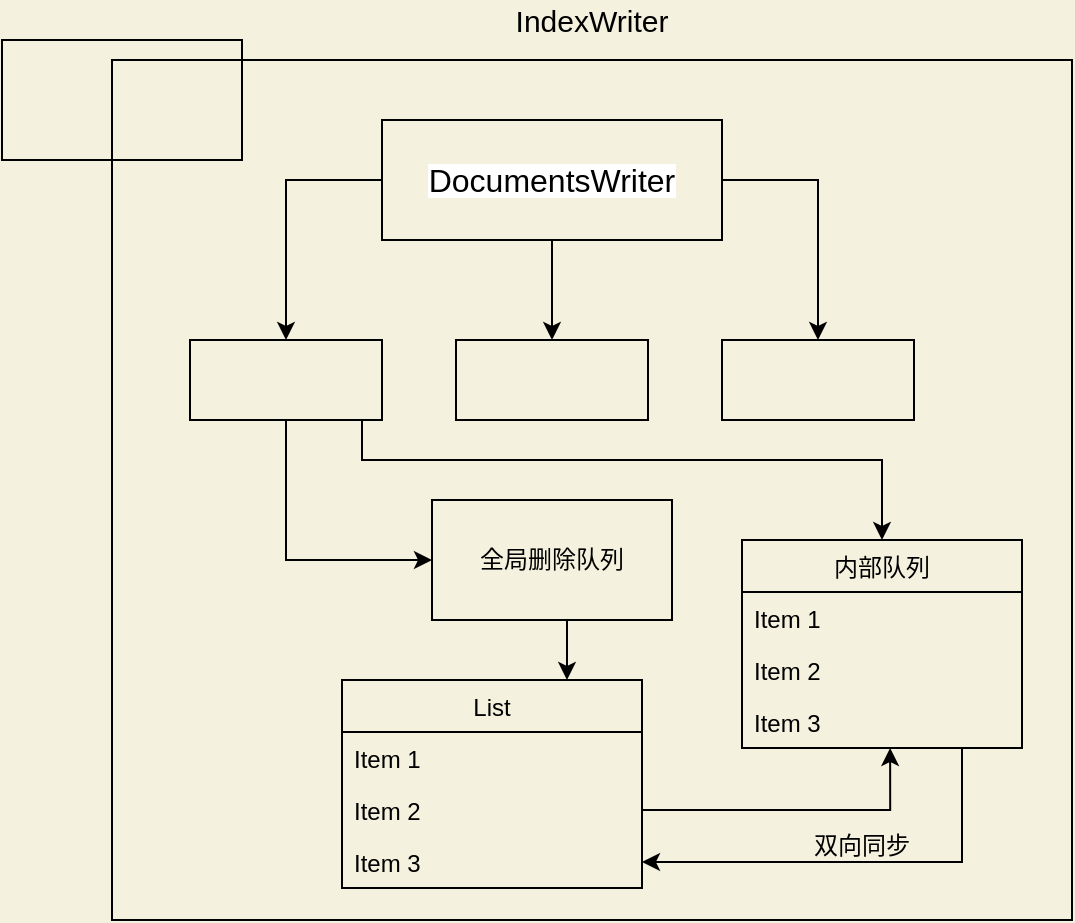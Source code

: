 <mxfile>
    <diagram id="K9BGoaaTGp3cuV_yfpaS" name="第 1 页">
        <mxGraphModel dx="833" dy="635" grid="1" gridSize="10" guides="1" tooltips="1" connect="1" arrows="1" fold="1" page="1" pageScale="1" pageWidth="827" pageHeight="1169" background="#F4F1DE" math="0" shadow="0">
            <root>
                <mxCell id="0"/>
                <mxCell id="1" parent="0"/>
                <mxCell id="5" value="" style="rounded=0;whiteSpace=wrap;html=1;fillColor=none;" parent="1" vertex="1">
                    <mxGeometry x="250" y="170" width="120" height="60" as="geometry"/>
                </mxCell>
                <mxCell id="6" value="" style="rounded=0;whiteSpace=wrap;html=1;fillColor=none;strokeColor=#000000;" parent="1" vertex="1">
                    <mxGeometry x="305" y="180" width="480" height="430" as="geometry"/>
                </mxCell>
                <mxCell id="14" style="edgeStyle=orthogonalEdgeStyle;rounded=0;orthogonalLoop=1;jettySize=auto;html=1;entryX=0.5;entryY=0;entryDx=0;entryDy=0;fontSize=15;fontColor=#000000;strokeColor=#000000;" parent="1" source="7" target="33" edge="1">
                    <mxGeometry relative="1" as="geometry">
                        <mxPoint x="390" y="320" as="targetPoint"/>
                        <Array as="points">
                            <mxPoint x="392" y="240"/>
                        </Array>
                    </mxGeometry>
                </mxCell>
                <mxCell id="19" style="edgeStyle=orthogonalEdgeStyle;rounded=0;orthogonalLoop=1;jettySize=auto;html=1;entryX=0.5;entryY=0;entryDx=0;entryDy=0;fontSize=15;fontColor=#000000;strokeColor=#000000;" parent="1" source="7" target="34" edge="1">
                    <mxGeometry relative="1" as="geometry">
                        <mxPoint x="525" y="320" as="targetPoint"/>
                    </mxGeometry>
                </mxCell>
                <mxCell id="20" style="edgeStyle=orthogonalEdgeStyle;rounded=0;orthogonalLoop=1;jettySize=auto;html=1;entryX=0.5;entryY=0;entryDx=0;entryDy=0;fontSize=15;fontColor=#000000;strokeColor=#000000;" parent="1" source="7" target="35" edge="1">
                    <mxGeometry relative="1" as="geometry">
                        <mxPoint x="655" y="320" as="targetPoint"/>
                        <Array as="points">
                            <mxPoint x="658" y="240"/>
                        </Array>
                    </mxGeometry>
                </mxCell>
                <mxCell id="7" value="&lt;span style=&quot;font-size: medium ; text-align: left ; background-color: rgb(255 , 255 , 255)&quot;&gt;DocumentsWriter&lt;/span&gt;" style="rounded=0;whiteSpace=wrap;html=1;fontColor=#000000;strokeColor=#000000;shadow=0;fillColor=none;" parent="1" vertex="1">
                    <mxGeometry x="440" y="210" width="170" height="60" as="geometry"/>
                </mxCell>
                <mxCell id="8" value="IndexWriter" style="text;html=1;strokeColor=none;fillColor=none;align=center;verticalAlign=middle;whiteSpace=wrap;rounded=0;fontColor=#000000;fontSize=15;" parent="1" vertex="1">
                    <mxGeometry x="480" y="150" width="130" height="20" as="geometry"/>
                </mxCell>
                <mxCell id="10" style="edgeStyle=orthogonalEdgeStyle;rounded=0;orthogonalLoop=1;jettySize=auto;html=1;exitX=0.5;exitY=1;exitDx=0;exitDy=0;fontColor=#000000;" parent="1" source="8" target="8" edge="1">
                    <mxGeometry relative="1" as="geometry"/>
                </mxCell>
                <mxCell id="50" style="edgeStyle=orthogonalEdgeStyle;rounded=0;orthogonalLoop=1;jettySize=auto;html=1;entryX=0.75;entryY=0;entryDx=0;entryDy=0;fontColor=#000000;strokeColor=#000000;" edge="1" parent="1" source="32" target="40">
                    <mxGeometry relative="1" as="geometry">
                        <Array as="points">
                            <mxPoint x="533" y="480"/>
                        </Array>
                    </mxGeometry>
                </mxCell>
                <mxCell id="32" value="&lt;font color=&quot;#000000&quot;&gt;全局删除队列&lt;/font&gt;" style="rounded=0;whiteSpace=wrap;html=1;fillColor=none;strokeColor=#000000;" vertex="1" parent="1">
                    <mxGeometry x="465" y="400" width="120" height="60" as="geometry"/>
                </mxCell>
                <mxCell id="37" style="edgeStyle=orthogonalEdgeStyle;rounded=0;orthogonalLoop=1;jettySize=auto;html=1;entryX=0;entryY=0.5;entryDx=0;entryDy=0;strokeColor=#000000;" edge="1" parent="1" source="33" target="32">
                    <mxGeometry relative="1" as="geometry">
                        <Array as="points">
                            <mxPoint x="392" y="430"/>
                        </Array>
                    </mxGeometry>
                </mxCell>
                <mxCell id="48" style="edgeStyle=orthogonalEdgeStyle;rounded=0;orthogonalLoop=1;jettySize=auto;html=1;strokeColor=#000000;" edge="1" parent="1" source="33" target="44">
                    <mxGeometry relative="1" as="geometry">
                        <Array as="points">
                            <mxPoint x="430" y="380"/>
                            <mxPoint x="690" y="380"/>
                        </Array>
                    </mxGeometry>
                </mxCell>
                <mxCell id="33" value="" style="rounded=0;whiteSpace=wrap;html=1;strokeColor=#000000;fillColor=none;" vertex="1" parent="1">
                    <mxGeometry x="344" y="320" width="96" height="40" as="geometry"/>
                </mxCell>
                <mxCell id="34" value="" style="rounded=0;whiteSpace=wrap;html=1;strokeColor=#000000;fillColor=none;" vertex="1" parent="1">
                    <mxGeometry x="477" y="320" width="96" height="40" as="geometry"/>
                </mxCell>
                <mxCell id="35" value="" style="rounded=0;whiteSpace=wrap;html=1;strokeColor=#000000;fillColor=none;" vertex="1" parent="1">
                    <mxGeometry x="610" y="320" width="96" height="40" as="geometry"/>
                </mxCell>
                <mxCell id="40" value="List" style="swimlane;fontStyle=0;childLayout=stackLayout;horizontal=1;startSize=26;horizontalStack=0;resizeParent=1;resizeParentMax=0;resizeLast=0;collapsible=1;marginBottom=0;strokeColor=#000000;fillColor=none;" vertex="1" parent="1">
                    <mxGeometry x="420" y="490" width="150" height="104" as="geometry"/>
                </mxCell>
                <mxCell id="41" value="Item 1" style="text;strokeColor=none;fillColor=none;align=left;verticalAlign=top;spacingLeft=4;spacingRight=4;overflow=hidden;rotatable=0;points=[[0,0.5],[1,0.5]];portConstraint=eastwest;" vertex="1" parent="40">
                    <mxGeometry y="26" width="150" height="26" as="geometry"/>
                </mxCell>
                <mxCell id="42" value="Item 2" style="text;strokeColor=none;fillColor=none;align=left;verticalAlign=top;spacingLeft=4;spacingRight=4;overflow=hidden;rotatable=0;points=[[0,0.5],[1,0.5]];portConstraint=eastwest;" vertex="1" parent="40">
                    <mxGeometry y="52" width="150" height="26" as="geometry"/>
                </mxCell>
                <mxCell id="43" value="Item 3" style="text;strokeColor=none;fillColor=none;align=left;verticalAlign=top;spacingLeft=4;spacingRight=4;overflow=hidden;rotatable=0;points=[[0,0.5],[1,0.5]];portConstraint=eastwest;" vertex="1" parent="40">
                    <mxGeometry y="78" width="150" height="26" as="geometry"/>
                </mxCell>
                <mxCell id="44" value="内部队列" style="swimlane;fontStyle=0;childLayout=stackLayout;horizontal=1;startSize=26;horizontalStack=0;resizeParent=1;resizeParentMax=0;resizeLast=0;collapsible=1;marginBottom=0;strokeColor=#000000;fillColor=none;fontColor=#000000;" vertex="1" parent="1">
                    <mxGeometry x="620" y="420" width="140" height="104" as="geometry"/>
                </mxCell>
                <mxCell id="45" value="Item 1" style="text;strokeColor=none;fillColor=none;align=left;verticalAlign=top;spacingLeft=4;spacingRight=4;overflow=hidden;rotatable=0;points=[[0,0.5],[1,0.5]];portConstraint=eastwest;" vertex="1" parent="44">
                    <mxGeometry y="26" width="140" height="26" as="geometry"/>
                </mxCell>
                <mxCell id="46" value="Item 2" style="text;strokeColor=none;fillColor=none;align=left;verticalAlign=top;spacingLeft=4;spacingRight=4;overflow=hidden;rotatable=0;points=[[0,0.5],[1,0.5]];portConstraint=eastwest;" vertex="1" parent="44">
                    <mxGeometry y="52" width="140" height="26" as="geometry"/>
                </mxCell>
                <mxCell id="47" value="Item 3" style="text;strokeColor=none;fillColor=none;align=left;verticalAlign=top;spacingLeft=4;spacingRight=4;overflow=hidden;rotatable=0;points=[[0,0.5],[1,0.5]];portConstraint=eastwest;" vertex="1" parent="44">
                    <mxGeometry y="78" width="140" height="26" as="geometry"/>
                </mxCell>
                <mxCell id="51" style="edgeStyle=orthogonalEdgeStyle;rounded=0;orthogonalLoop=1;jettySize=auto;html=1;entryX=0.529;entryY=1;entryDx=0;entryDy=0;entryPerimeter=0;fontColor=#000000;strokeColor=#000000;" edge="1" parent="1" source="42" target="47">
                    <mxGeometry relative="1" as="geometry"/>
                </mxCell>
                <mxCell id="52" style="edgeStyle=orthogonalEdgeStyle;rounded=0;orthogonalLoop=1;jettySize=auto;html=1;entryX=1;entryY=0.5;entryDx=0;entryDy=0;fontColor=#000000;strokeColor=#000000;" edge="1" parent="1" source="47" target="43">
                    <mxGeometry relative="1" as="geometry">
                        <Array as="points">
                            <mxPoint x="730" y="581"/>
                        </Array>
                    </mxGeometry>
                </mxCell>
                <mxCell id="53" value="双向同步" style="text;html=1;strokeColor=none;fillColor=none;align=center;verticalAlign=middle;whiteSpace=wrap;rounded=0;fontColor=#000000;" vertex="1" parent="1">
                    <mxGeometry x="650" y="560" width="60" height="25" as="geometry"/>
                </mxCell>
            </root>
        </mxGraphModel>
    </diagram>
</mxfile>